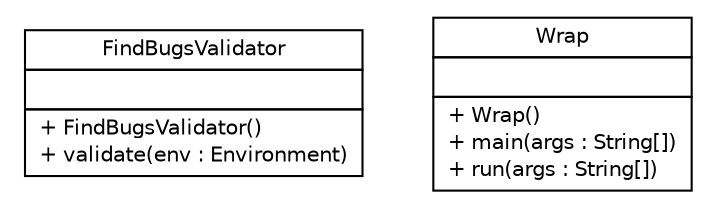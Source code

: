 #!/usr/local/bin/dot
#
# Class diagram 
# Generated by UMLGraph version 5.1 (http://www.umlgraph.org/)
#

digraph G {
	edge [fontname="Helvetica",fontsize=10,labelfontname="Helvetica",labelfontsize=10];
	node [fontname="Helvetica",fontsize=10,shape=plaintext];
	nodesep=0.25;
	ranksep=0.5;
	// com.qulice.findbugs.FindBugsValidator
	c0 [label=<<table title="com.qulice.findbugs.FindBugsValidator" border="0" cellborder="1" cellspacing="0" cellpadding="2" port="p" href="./FindBugsValidator.html">
		<tr><td><table border="0" cellspacing="0" cellpadding="1">
<tr><td align="center" balign="center"> FindBugsValidator </td></tr>
		</table></td></tr>
		<tr><td><table border="0" cellspacing="0" cellpadding="1">
<tr><td align="left" balign="left">  </td></tr>
		</table></td></tr>
		<tr><td><table border="0" cellspacing="0" cellpadding="1">
<tr><td align="left" balign="left"> + FindBugsValidator() </td></tr>
<tr><td align="left" balign="left"> + validate(env : Environment) </td></tr>
		</table></td></tr>
		</table>>, fontname="Helvetica", fontcolor="black", fontsize=10.0];
	// com.qulice.findbugs.Wrap
	c1 [label=<<table title="com.qulice.findbugs.Wrap" border="0" cellborder="1" cellspacing="0" cellpadding="2" port="p" href="./Wrap.html">
		<tr><td><table border="0" cellspacing="0" cellpadding="1">
<tr><td align="center" balign="center"> Wrap </td></tr>
		</table></td></tr>
		<tr><td><table border="0" cellspacing="0" cellpadding="1">
<tr><td align="left" balign="left">  </td></tr>
		</table></td></tr>
		<tr><td><table border="0" cellspacing="0" cellpadding="1">
<tr><td align="left" balign="left"> + Wrap() </td></tr>
<tr><td align="left" balign="left"> + main(args : String[]) </td></tr>
<tr><td align="left" balign="left"> + run(args : String[]) </td></tr>
		</table></td></tr>
		</table>>, fontname="Helvetica", fontcolor="black", fontsize=10.0];
}

